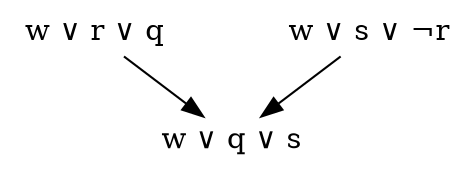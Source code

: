 digraph {
  nodesep=0.6; 
  ranksep=0.4;
  node [shape=none, height=0.1]
  0 [label=<w &or; r &or; q>];
  1 [label=<w &or; s &or; &not;r>];
  2 [label=<w &or; q &or; s>];
  0 -> 2;
  1 -> 2;
}